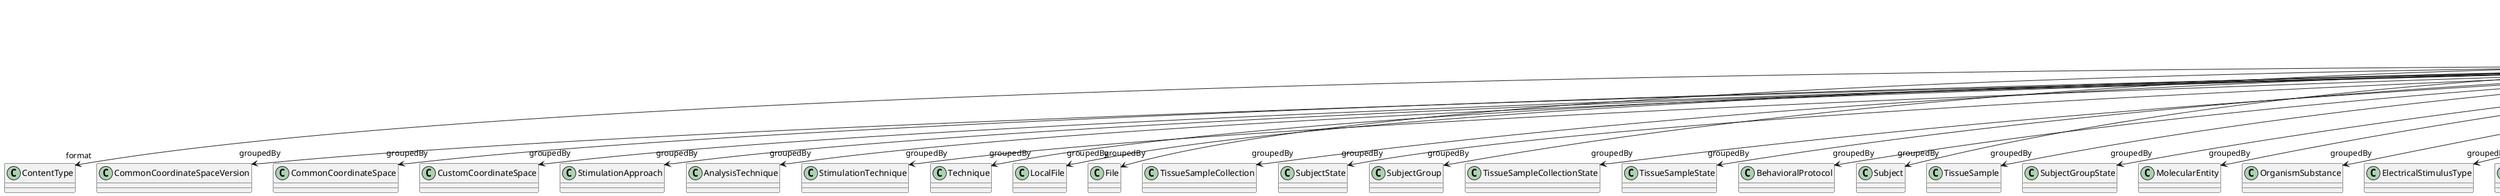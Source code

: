 @startuml
class FileBundle {
+contentDescription
+format
+groupedBy
+groupingType
+hash
+isPartOf
+name
+storageSize

}
FileBundle -d-> "format" ContentType
FileBundle -d-> "groupedBy" CommonCoordinateSpaceVersion
FileBundle -d-> "groupedBy" CommonCoordinateSpace
FileBundle -d-> "groupedBy" CustomCoordinateSpace
FileBundle -d-> "groupedBy" StimulationApproach
FileBundle -d-> "groupedBy" AnalysisTechnique
FileBundle -d-> "groupedBy" StimulationTechnique
FileBundle -d-> "groupedBy" Technique
FileBundle -d-> "groupedBy" LocalFile
FileBundle -d-> "groupedBy" FileBundle
FileBundle -d-> "groupedBy" File
FileBundle -d-> "groupedBy" TissueSampleCollection
FileBundle -d-> "groupedBy" SubjectState
FileBundle -d-> "groupedBy" SubjectGroup
FileBundle -d-> "groupedBy" TissueSampleCollectionState
FileBundle -d-> "groupedBy" TissueSampleState
FileBundle -d-> "groupedBy" BehavioralProtocol
FileBundle -d-> "groupedBy" Subject
FileBundle -d-> "groupedBy" TissueSample
FileBundle -d-> "groupedBy" SubjectGroupState
FileBundle -d-> "groupedBy" MolecularEntity
FileBundle -d-> "groupedBy" OrganismSubstance
FileBundle -d-> "groupedBy" ElectricalStimulusType
FileBundle -d-> "groupedBy" UBERONParcellation
FileBundle -d-> "groupedBy" Handedness
FileBundle -d-> "groupedBy" OlfactoryStimulusType
FileBundle -d-> "groupedBy" DiseaseModel
FileBundle -d-> "groupedBy" Disease
FileBundle -d-> "groupedBy" GustatoryStimulusType
FileBundle -d-> "groupedBy" AuditoryStimulusType
FileBundle -d-> "groupedBy" OpticalStimulusType
FileBundle -d-> "groupedBy" CellCultureType
FileBundle -d-> "groupedBy" BreedingType
FileBundle -d-> "groupedBy" TactileStimulusType
FileBundle -d-> "groupedBy" BiologicalOrder
FileBundle -d-> "groupedBy" OrganismSystem
FileBundle -d-> "groupedBy" BiologicalSex
FileBundle -d-> "groupedBy" VisualStimulusType
FileBundle -d-> "groupedBy" CellType
FileBundle -d-> "groupedBy" Organ
FileBundle -d-> "groupedBy" TissueSampleType
FileBundle -d-> "groupedBy" Species
FileBundle -d-> "groupedBy" GeneticStrainType
FileBundle -d-> "groupedBy" TermSuggestion
FileBundle -d-> "groupedBy" SubcellularEntity
FileBundle -d-> "groupedBy" ParcellationEntity
FileBundle -d-> "groupedBy" ParcellationEntityVersion
FileBundle -d-> "groupedBy" CustomAnatomicalEntity
FileBundle -d-> "groupingType" FileBundleGrouping
FileBundle -d-> "hash" Hash
FileBundle -d-> "isPartOf" FileBundle
FileBundle -d-> "isPartOf" FileRepository
FileBundle -d-> "storageSize" QuantitativeValue

@enduml